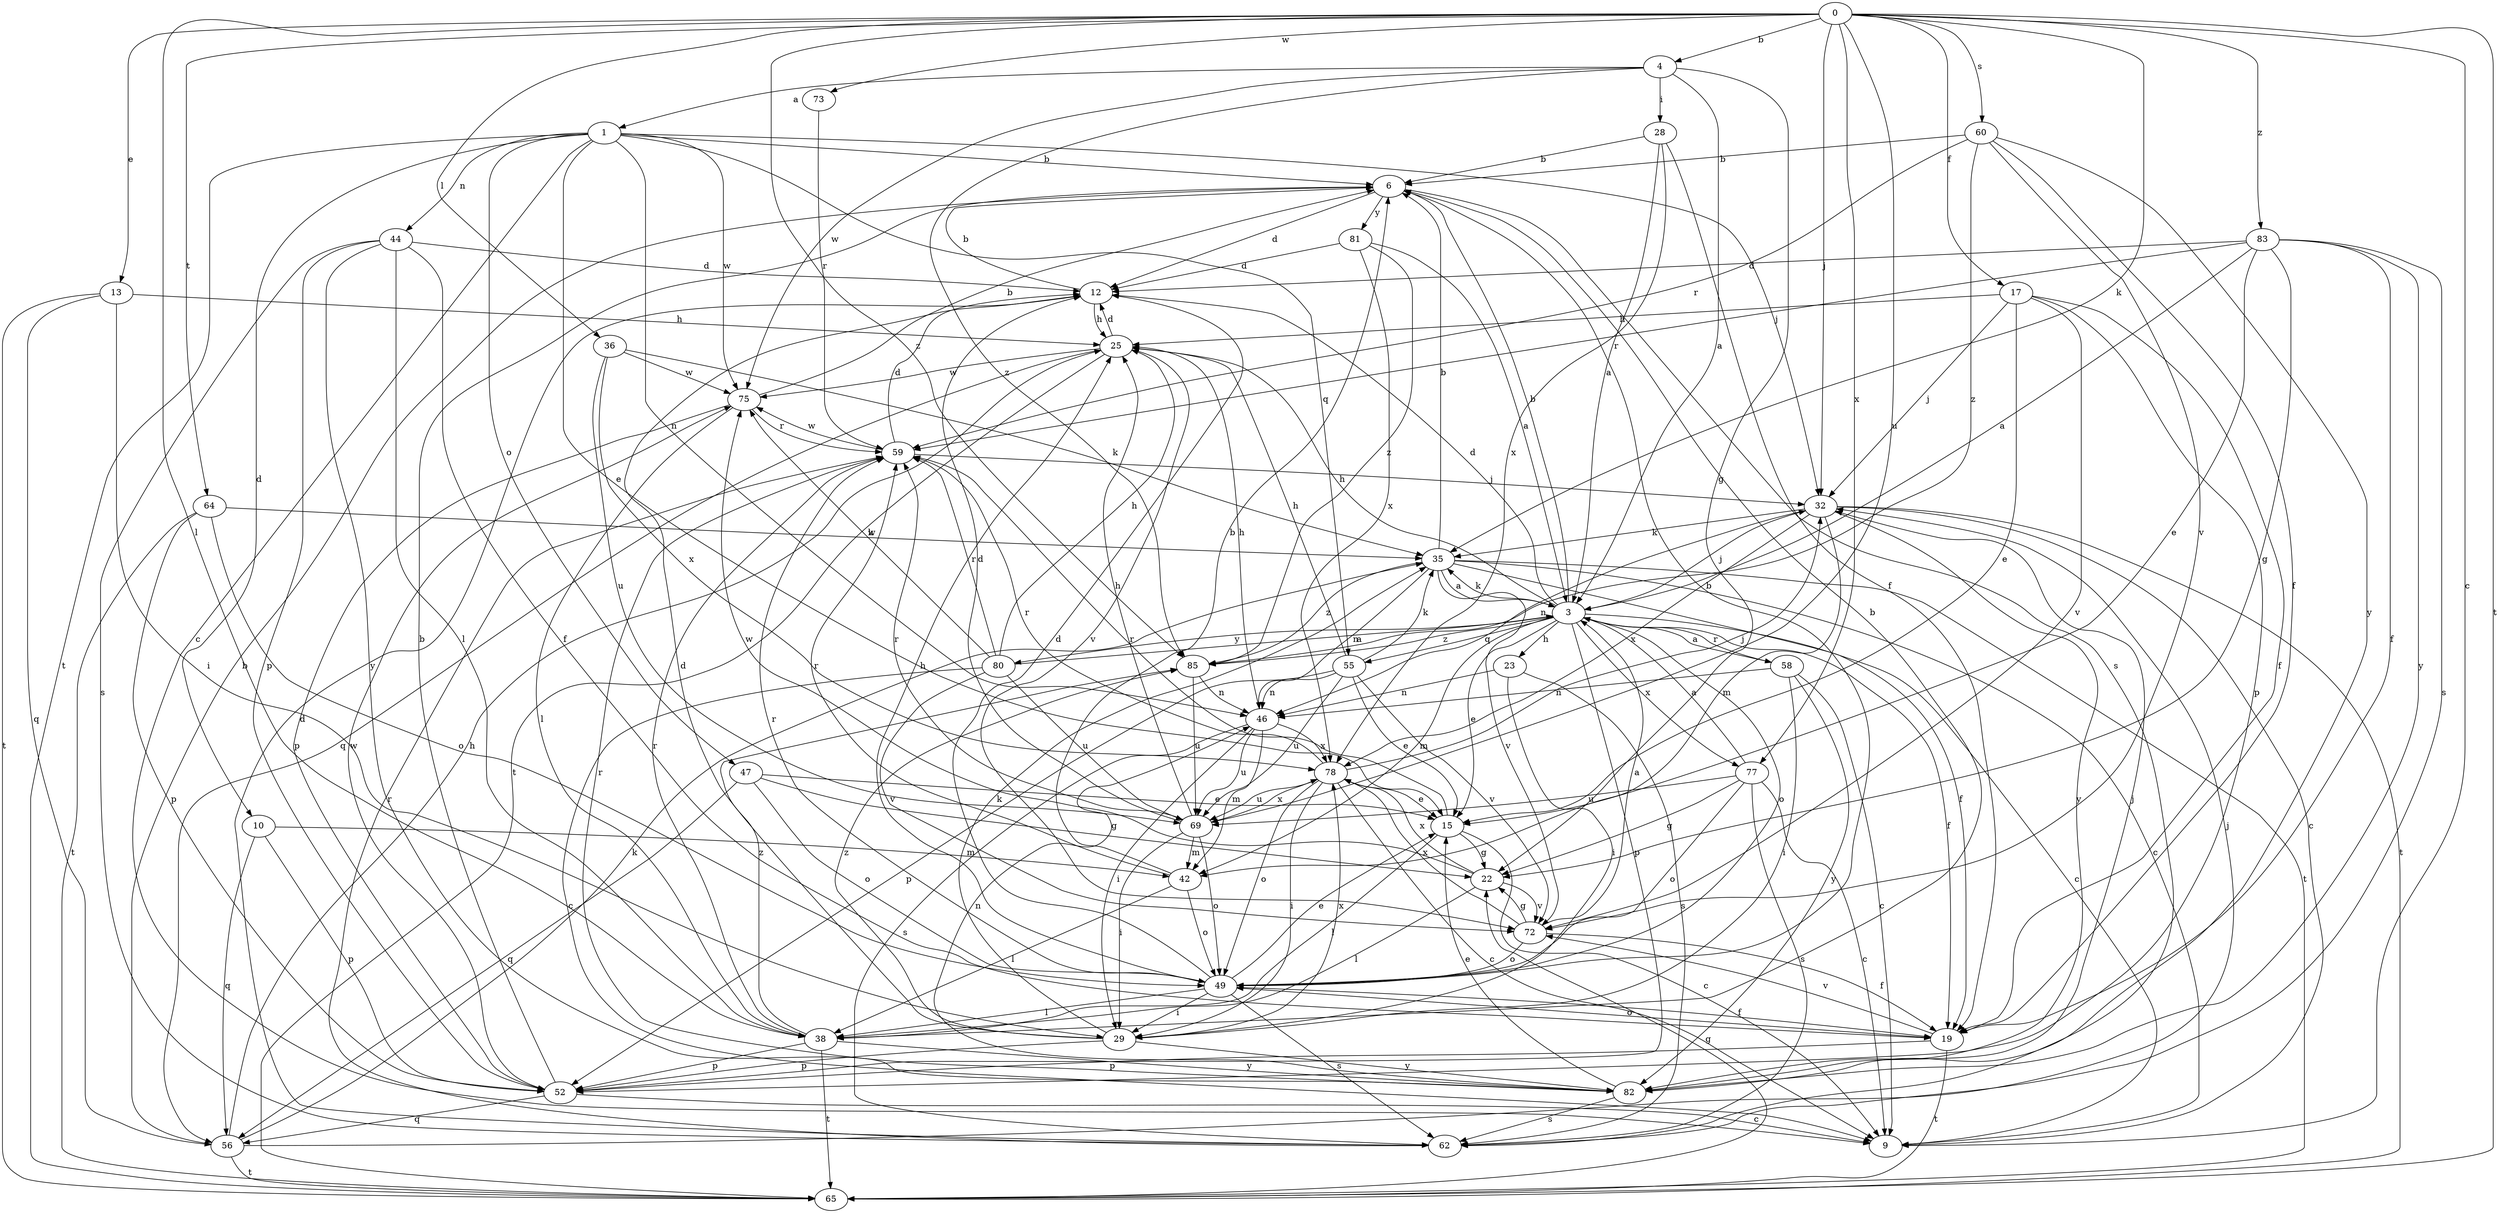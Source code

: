 strict digraph  {
0;
1;
3;
4;
6;
9;
10;
12;
13;
15;
17;
19;
22;
23;
25;
28;
29;
32;
35;
36;
38;
42;
44;
46;
47;
49;
52;
55;
56;
58;
59;
60;
62;
64;
65;
69;
72;
73;
75;
77;
78;
80;
81;
82;
83;
85;
0 -> 4  [label=b];
0 -> 9  [label=c];
0 -> 13  [label=e];
0 -> 17  [label=f];
0 -> 32  [label=j];
0 -> 35  [label=k];
0 -> 36  [label=l];
0 -> 38  [label=l];
0 -> 60  [label=s];
0 -> 64  [label=t];
0 -> 65  [label=t];
0 -> 69  [label=u];
0 -> 73  [label=w];
0 -> 77  [label=x];
0 -> 83  [label=z];
0 -> 85  [label=z];
1 -> 6  [label=b];
1 -> 9  [label=c];
1 -> 10  [label=d];
1 -> 15  [label=e];
1 -> 32  [label=j];
1 -> 44  [label=n];
1 -> 46  [label=n];
1 -> 47  [label=o];
1 -> 55  [label=q];
1 -> 65  [label=t];
1 -> 75  [label=w];
3 -> 6  [label=b];
3 -> 9  [label=c];
3 -> 12  [label=d];
3 -> 15  [label=e];
3 -> 19  [label=f];
3 -> 23  [label=h];
3 -> 25  [label=h];
3 -> 32  [label=j];
3 -> 35  [label=k];
3 -> 42  [label=m];
3 -> 49  [label=o];
3 -> 52  [label=p];
3 -> 55  [label=q];
3 -> 58  [label=r];
3 -> 77  [label=x];
3 -> 80  [label=y];
3 -> 85  [label=z];
4 -> 1  [label=a];
4 -> 3  [label=a];
4 -> 22  [label=g];
4 -> 28  [label=i];
4 -> 75  [label=w];
4 -> 85  [label=z];
6 -> 12  [label=d];
6 -> 62  [label=s];
6 -> 81  [label=y];
10 -> 42  [label=m];
10 -> 52  [label=p];
10 -> 56  [label=q];
12 -> 6  [label=b];
12 -> 25  [label=h];
13 -> 25  [label=h];
13 -> 29  [label=i];
13 -> 56  [label=q];
13 -> 65  [label=t];
15 -> 9  [label=c];
15 -> 22  [label=g];
15 -> 38  [label=l];
15 -> 59  [label=r];
17 -> 15  [label=e];
17 -> 19  [label=f];
17 -> 25  [label=h];
17 -> 32  [label=j];
17 -> 52  [label=p];
17 -> 72  [label=v];
19 -> 49  [label=o];
19 -> 52  [label=p];
19 -> 65  [label=t];
19 -> 72  [label=v];
22 -> 38  [label=l];
22 -> 72  [label=v];
22 -> 75  [label=w];
22 -> 78  [label=x];
23 -> 29  [label=i];
23 -> 46  [label=n];
23 -> 62  [label=s];
25 -> 12  [label=d];
25 -> 56  [label=q];
25 -> 65  [label=t];
25 -> 72  [label=v];
25 -> 75  [label=w];
28 -> 3  [label=a];
28 -> 6  [label=b];
28 -> 19  [label=f];
28 -> 78  [label=x];
29 -> 12  [label=d];
29 -> 35  [label=k];
29 -> 52  [label=p];
29 -> 78  [label=x];
29 -> 82  [label=y];
29 -> 85  [label=z];
32 -> 9  [label=c];
32 -> 35  [label=k];
32 -> 42  [label=m];
32 -> 46  [label=n];
32 -> 65  [label=t];
32 -> 78  [label=x];
32 -> 82  [label=y];
35 -> 3  [label=a];
35 -> 6  [label=b];
35 -> 9  [label=c];
35 -> 19  [label=f];
35 -> 46  [label=n];
35 -> 65  [label=t];
35 -> 72  [label=v];
35 -> 85  [label=z];
36 -> 35  [label=k];
36 -> 69  [label=u];
36 -> 75  [label=w];
36 -> 78  [label=x];
38 -> 6  [label=b];
38 -> 52  [label=p];
38 -> 59  [label=r];
38 -> 65  [label=t];
38 -> 82  [label=y];
38 -> 85  [label=z];
42 -> 6  [label=b];
42 -> 38  [label=l];
42 -> 49  [label=o];
42 -> 59  [label=r];
44 -> 12  [label=d];
44 -> 19  [label=f];
44 -> 38  [label=l];
44 -> 52  [label=p];
44 -> 62  [label=s];
44 -> 82  [label=y];
46 -> 25  [label=h];
46 -> 29  [label=i];
46 -> 42  [label=m];
46 -> 62  [label=s];
46 -> 69  [label=u];
46 -> 78  [label=x];
47 -> 15  [label=e];
47 -> 22  [label=g];
47 -> 49  [label=o];
47 -> 56  [label=q];
49 -> 6  [label=b];
49 -> 12  [label=d];
49 -> 15  [label=e];
49 -> 19  [label=f];
49 -> 25  [label=h];
49 -> 29  [label=i];
49 -> 38  [label=l];
49 -> 59  [label=r];
49 -> 62  [label=s];
52 -> 6  [label=b];
52 -> 9  [label=c];
52 -> 56  [label=q];
52 -> 75  [label=w];
55 -> 15  [label=e];
55 -> 25  [label=h];
55 -> 35  [label=k];
55 -> 46  [label=n];
55 -> 52  [label=p];
55 -> 69  [label=u];
55 -> 72  [label=v];
56 -> 6  [label=b];
56 -> 25  [label=h];
56 -> 32  [label=j];
56 -> 35  [label=k];
56 -> 65  [label=t];
58 -> 3  [label=a];
58 -> 9  [label=c];
58 -> 29  [label=i];
58 -> 46  [label=n];
58 -> 82  [label=y];
59 -> 12  [label=d];
59 -> 32  [label=j];
59 -> 75  [label=w];
60 -> 6  [label=b];
60 -> 19  [label=f];
60 -> 59  [label=r];
60 -> 72  [label=v];
60 -> 82  [label=y];
60 -> 85  [label=z];
62 -> 12  [label=d];
62 -> 59  [label=r];
64 -> 35  [label=k];
64 -> 49  [label=o];
64 -> 52  [label=p];
64 -> 65  [label=t];
65 -> 22  [label=g];
69 -> 12  [label=d];
69 -> 25  [label=h];
69 -> 29  [label=i];
69 -> 42  [label=m];
69 -> 49  [label=o];
69 -> 59  [label=r];
69 -> 78  [label=x];
72 -> 3  [label=a];
72 -> 19  [label=f];
72 -> 22  [label=g];
72 -> 49  [label=o];
72 -> 78  [label=x];
73 -> 59  [label=r];
75 -> 6  [label=b];
75 -> 38  [label=l];
75 -> 52  [label=p];
75 -> 59  [label=r];
77 -> 3  [label=a];
77 -> 9  [label=c];
77 -> 22  [label=g];
77 -> 49  [label=o];
77 -> 62  [label=s];
77 -> 69  [label=u];
78 -> 9  [label=c];
78 -> 15  [label=e];
78 -> 29  [label=i];
78 -> 32  [label=j];
78 -> 49  [label=o];
78 -> 59  [label=r];
78 -> 69  [label=u];
80 -> 3  [label=a];
80 -> 9  [label=c];
80 -> 25  [label=h];
80 -> 59  [label=r];
80 -> 69  [label=u];
80 -> 72  [label=v];
80 -> 75  [label=w];
81 -> 3  [label=a];
81 -> 12  [label=d];
81 -> 78  [label=x];
81 -> 85  [label=z];
82 -> 15  [label=e];
82 -> 32  [label=j];
82 -> 46  [label=n];
82 -> 59  [label=r];
82 -> 62  [label=s];
83 -> 3  [label=a];
83 -> 12  [label=d];
83 -> 15  [label=e];
83 -> 19  [label=f];
83 -> 22  [label=g];
83 -> 59  [label=r];
83 -> 62  [label=s];
83 -> 82  [label=y];
85 -> 46  [label=n];
85 -> 69  [label=u];
}
